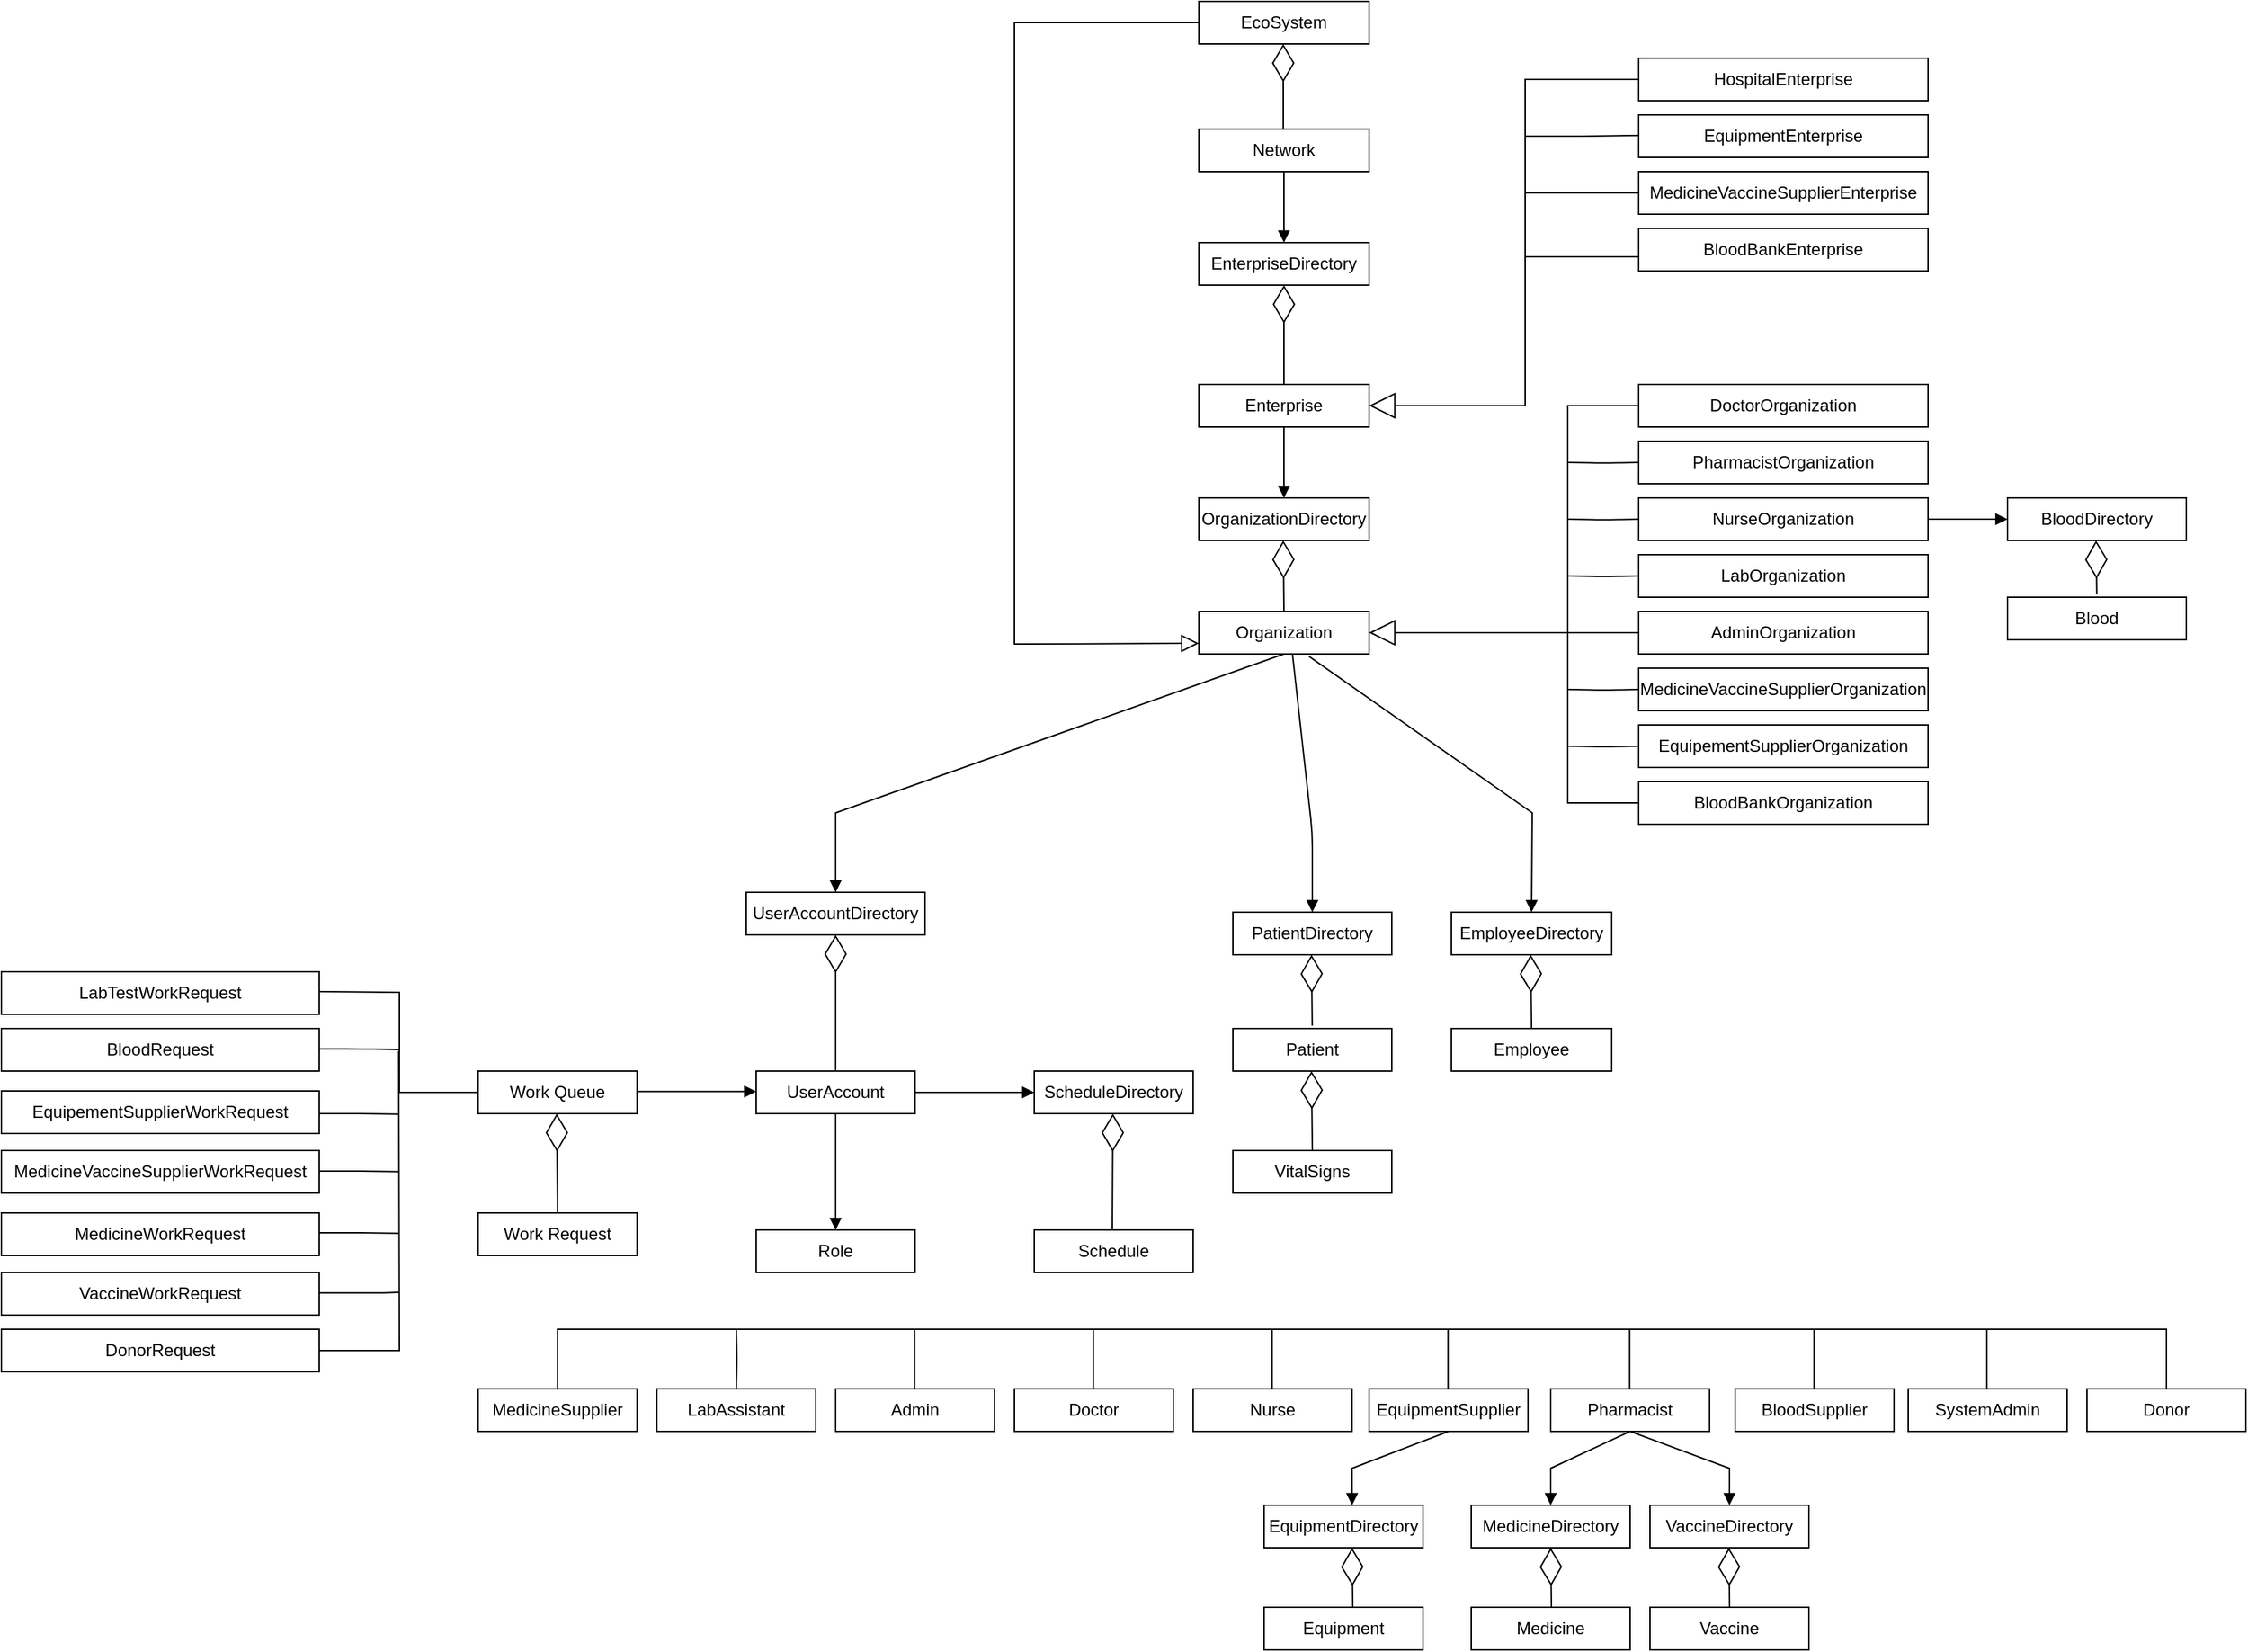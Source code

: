 <mxfile version="12.9.2" type="device"><diagram id="lOx3puSOK_TpuVaRveUf" name="Page-1"><mxGraphModel dx="1527" dy="981" grid="1" gridSize="14" guides="1" tooltips="1" connect="1" arrows="1" fold="1" page="1" pageScale="1" pageWidth="2339" pageHeight="3300" math="0" shadow="0"><root><mxCell id="0"/><mxCell id="1" parent="0"/><mxCell id="CKTiKJIWgAF7VzA0qvz1-149" value="EcoSystem" style="rounded=0;whiteSpace=wrap;html=1;" parent="1" vertex="1"><mxGeometry x="1012" y="590" width="120" height="30" as="geometry"/></mxCell><mxCell id="CKTiKJIWgAF7VzA0qvz1-150" value="" style="startArrow=none;startFill=0;startSize=7;endArrow=block;endFill=0;endSize=10;html=1;exitX=0;exitY=0.5;exitDx=0;exitDy=0;rounded=0;entryX=0;entryY=0.75;entryDx=0;entryDy=0;" parent="1" source="CKTiKJIWgAF7VzA0qvz1-149" target="CKTiKJIWgAF7VzA0qvz1-159" edge="1"><mxGeometry width="100" relative="1" as="geometry"><mxPoint x="882" y="600" as="sourcePoint"/><mxPoint x="1012" y="1054.5" as="targetPoint"/><Array as="points"><mxPoint x="882" y="605"/><mxPoint x="882" y="1043"/></Array></mxGeometry></mxCell><mxCell id="CKTiKJIWgAF7VzA0qvz1-151" value="" style="endArrow=block;endFill=1;endSize=6;html=1;entryX=0.5;entryY=0;entryDx=0;entryDy=0;exitX=0.5;exitY=1;exitDx=0;exitDy=0;" parent="1" source="CKTiKJIWgAF7VzA0qvz1-155" target="CKTiKJIWgAF7VzA0qvz1-156" edge="1"><mxGeometry width="100" relative="1" as="geometry"><mxPoint x="982" y="750" as="sourcePoint"/><mxPoint x="1082" y="750" as="targetPoint"/></mxGeometry></mxCell><mxCell id="CKTiKJIWgAF7VzA0qvz1-152" value="" style="endArrow=block;endSize=16;endFill=0;html=1;exitX=0;exitY=0.5;exitDx=0;exitDy=0;entryX=1;entryY=0.5;entryDx=0;entryDy=0;rounded=0;" parent="1" source="CKTiKJIWgAF7VzA0qvz1-160" target="CKTiKJIWgAF7VzA0qvz1-157" edge="1"><mxGeometry width="160" relative="1" as="geometry"><mxPoint x="1212" y="730" as="sourcePoint"/><mxPoint x="1262" y="970" as="targetPoint"/><Array as="points"><mxPoint x="1242" y="645"/><mxPoint x="1242" y="875"/></Array></mxGeometry></mxCell><mxCell id="CKTiKJIWgAF7VzA0qvz1-153" value="" style="endArrow=block;endFill=1;html=1;edgeStyle=orthogonalEdgeStyle;align=left;verticalAlign=top;exitX=0.5;exitY=1;exitDx=0;exitDy=0;entryX=0.5;entryY=0;entryDx=0;entryDy=0;" parent="1" source="CKTiKJIWgAF7VzA0qvz1-157" target="CKTiKJIWgAF7VzA0qvz1-158" edge="1"><mxGeometry x="-1" relative="1" as="geometry"><mxPoint x="922" y="950" as="sourcePoint"/><mxPoint x="1082" y="950" as="targetPoint"/><Array as="points"/></mxGeometry></mxCell><mxCell id="CKTiKJIWgAF7VzA0qvz1-154" value="" style="resizable=0;html=1;align=left;verticalAlign=bottom;labelBackgroundColor=#ffffff;fontSize=10;" parent="CKTiKJIWgAF7VzA0qvz1-153" connectable="0" vertex="1"><mxGeometry x="-1" relative="1" as="geometry"/></mxCell><mxCell id="CKTiKJIWgAF7VzA0qvz1-155" value="Network" style="rounded=0;whiteSpace=wrap;html=1;" parent="1" vertex="1"><mxGeometry x="1012" y="680" width="120" height="30" as="geometry"/></mxCell><mxCell id="CKTiKJIWgAF7VzA0qvz1-156" value="EnterpriseDirectory" style="rounded=0;whiteSpace=wrap;html=1;" parent="1" vertex="1"><mxGeometry x="1012" y="760" width="120" height="30" as="geometry"/></mxCell><mxCell id="CKTiKJIWgAF7VzA0qvz1-157" value="Enterprise" style="rounded=0;whiteSpace=wrap;html=1;" parent="1" vertex="1"><mxGeometry x="1012" y="860" width="120" height="30" as="geometry"/></mxCell><mxCell id="CKTiKJIWgAF7VzA0qvz1-158" value="OrganizationDirectory" style="rounded=0;whiteSpace=wrap;html=1;" parent="1" vertex="1"><mxGeometry x="1012" y="940" width="120" height="30" as="geometry"/></mxCell><mxCell id="CKTiKJIWgAF7VzA0qvz1-159" value="Organization" style="rounded=0;whiteSpace=wrap;html=1;" parent="1" vertex="1"><mxGeometry x="1012" y="1020" width="120" height="30" as="geometry"/></mxCell><mxCell id="CKTiKJIWgAF7VzA0qvz1-160" value="HospitalEnterprise" style="rounded=0;whiteSpace=wrap;html=1;" parent="1" vertex="1"><mxGeometry x="1322" y="630" width="204" height="30" as="geometry"/></mxCell><mxCell id="CKTiKJIWgAF7VzA0qvz1-161" value="BloodBankEnterprise" style="rounded=0;whiteSpace=wrap;html=1;" parent="1" vertex="1"><mxGeometry x="1322" y="750" width="204" height="30" as="geometry"/></mxCell><mxCell id="CKTiKJIWgAF7VzA0qvz1-162" value="EquipmentEnterprise" style="rounded=0;whiteSpace=wrap;html=1;" parent="1" vertex="1"><mxGeometry x="1322" y="670" width="204" height="30" as="geometry"/></mxCell><mxCell id="CKTiKJIWgAF7VzA0qvz1-163" value="MedicineVaccineSupplierEnterprise" style="rounded=0;whiteSpace=wrap;html=1;" parent="1" vertex="1"><mxGeometry x="1322" y="710" width="204" height="30" as="geometry"/></mxCell><mxCell id="CKTiKJIWgAF7VzA0qvz1-165" value="" style="endArrow=diamondThin;endFill=0;endSize=24;html=1;entryX=0.5;entryY=1;entryDx=0;entryDy=0;exitX=0.5;exitY=0;exitDx=0;exitDy=0;" parent="1" source="CKTiKJIWgAF7VzA0qvz1-157" target="CKTiKJIWgAF7VzA0qvz1-156" edge="1"><mxGeometry width="160" relative="1" as="geometry"><mxPoint x="1072" y="810" as="sourcePoint"/><mxPoint x="982" y="760" as="targetPoint"/></mxGeometry></mxCell><mxCell id="CKTiKJIWgAF7VzA0qvz1-166" style="edgeStyle=orthogonalEdgeStyle;rounded=0;orthogonalLoop=1;jettySize=auto;html=1;exitX=0.5;exitY=1;exitDx=0;exitDy=0;" parent="1" source="CKTiKJIWgAF7VzA0qvz1-160" target="CKTiKJIWgAF7VzA0qvz1-160" edge="1"><mxGeometry relative="1" as="geometry"/></mxCell><mxCell id="CKTiKJIWgAF7VzA0qvz1-167" value="" style="endArrow=none;html=1;edgeStyle=orthogonalEdgeStyle;" parent="1" edge="1"><mxGeometry relative="1" as="geometry"><mxPoint x="1242" y="685" as="sourcePoint"/><mxPoint x="1322" y="684.5" as="targetPoint"/><Array as="points"><mxPoint x="1282" y="684.5"/></Array></mxGeometry></mxCell><mxCell id="CKTiKJIWgAF7VzA0qvz1-168" value="" style="resizable=0;html=1;align=left;verticalAlign=bottom;labelBackgroundColor=#ffffff;fontSize=10;" parent="CKTiKJIWgAF7VzA0qvz1-167" connectable="0" vertex="1"><mxGeometry x="-1" relative="1" as="geometry"/></mxCell><mxCell id="CKTiKJIWgAF7VzA0qvz1-169" value="" style="resizable=0;html=1;align=right;verticalAlign=bottom;labelBackgroundColor=#ffffff;fontSize=10;" parent="CKTiKJIWgAF7VzA0qvz1-167" connectable="0" vertex="1"><mxGeometry x="1" relative="1" as="geometry"/></mxCell><mxCell id="CKTiKJIWgAF7VzA0qvz1-170" value="" style="endArrow=none;html=1;edgeStyle=orthogonalEdgeStyle;entryX=0;entryY=0.5;entryDx=0;entryDy=0;" parent="1" target="CKTiKJIWgAF7VzA0qvz1-163" edge="1"><mxGeometry relative="1" as="geometry"><mxPoint x="1242" y="725" as="sourcePoint"/><mxPoint x="1322" y="718" as="targetPoint"/><Array as="points"><mxPoint x="1242" y="725"/></Array></mxGeometry></mxCell><mxCell id="CKTiKJIWgAF7VzA0qvz1-171" value="" style="resizable=0;html=1;align=left;verticalAlign=bottom;labelBackgroundColor=#ffffff;fontSize=10;" parent="CKTiKJIWgAF7VzA0qvz1-170" connectable="0" vertex="1"><mxGeometry x="-1" relative="1" as="geometry"/></mxCell><mxCell id="CKTiKJIWgAF7VzA0qvz1-172" value="" style="resizable=0;html=1;align=right;verticalAlign=bottom;labelBackgroundColor=#ffffff;fontSize=10;" parent="CKTiKJIWgAF7VzA0qvz1-170" connectable="0" vertex="1"><mxGeometry x="1" relative="1" as="geometry"/></mxCell><mxCell id="CKTiKJIWgAF7VzA0qvz1-173" value="" style="endArrow=none;html=1;edgeStyle=orthogonalEdgeStyle;" parent="1" edge="1"><mxGeometry relative="1" as="geometry"><mxPoint x="1242" y="770" as="sourcePoint"/><mxPoint x="1322" y="770" as="targetPoint"/></mxGeometry></mxCell><mxCell id="CKTiKJIWgAF7VzA0qvz1-174" value="" style="resizable=0;html=1;align=left;verticalAlign=bottom;labelBackgroundColor=#ffffff;fontSize=10;" parent="CKTiKJIWgAF7VzA0qvz1-173" connectable="0" vertex="1"><mxGeometry x="-1" relative="1" as="geometry"/></mxCell><mxCell id="CKTiKJIWgAF7VzA0qvz1-175" value="" style="resizable=0;html=1;align=right;verticalAlign=bottom;labelBackgroundColor=#ffffff;fontSize=10;" parent="CKTiKJIWgAF7VzA0qvz1-173" connectable="0" vertex="1"><mxGeometry x="1" relative="1" as="geometry"/></mxCell><mxCell id="CKTiKJIWgAF7VzA0qvz1-179" value="" style="endArrow=diamondThin;endFill=0;endSize=24;html=1;entryX=0.5;entryY=1;entryDx=0;entryDy=0;exitX=0.5;exitY=0;exitDx=0;exitDy=0;" parent="1" edge="1"><mxGeometry width="160" relative="1" as="geometry"><mxPoint x="1071.5" y="680" as="sourcePoint"/><mxPoint x="1071.5" y="620" as="targetPoint"/></mxGeometry></mxCell><mxCell id="CKTiKJIWgAF7VzA0qvz1-180" value="" style="endArrow=diamondThin;endFill=0;endSize=24;html=1;entryX=0.5;entryY=1;entryDx=0;entryDy=0;" parent="1" edge="1"><mxGeometry width="160" relative="1" as="geometry"><mxPoint x="1072" y="1020" as="sourcePoint"/><mxPoint x="1071.5" y="970" as="targetPoint"/></mxGeometry></mxCell><mxCell id="CKTiKJIWgAF7VzA0qvz1-181" value="DoctorOrganization" style="rounded=0;whiteSpace=wrap;html=1;" parent="1" vertex="1"><mxGeometry x="1322" y="860" width="204" height="30" as="geometry"/></mxCell><mxCell id="CKTiKJIWgAF7VzA0qvz1-182" value="PharmacistOrganization" style="rounded=0;whiteSpace=wrap;html=1;" parent="1" vertex="1"><mxGeometry x="1322" y="900" width="204" height="30" as="geometry"/></mxCell><mxCell id="CKTiKJIWgAF7VzA0qvz1-183" value="NurseOrganization" style="rounded=0;whiteSpace=wrap;html=1;" parent="1" vertex="1"><mxGeometry x="1322" y="940" width="204" height="30" as="geometry"/></mxCell><mxCell id="CKTiKJIWgAF7VzA0qvz1-184" value="LabOrganization" style="rounded=0;whiteSpace=wrap;html=1;" parent="1" vertex="1"><mxGeometry x="1322" y="980" width="204" height="30" as="geometry"/></mxCell><mxCell id="CKTiKJIWgAF7VzA0qvz1-185" value="AdminOrganization" style="rounded=0;whiteSpace=wrap;html=1;" parent="1" vertex="1"><mxGeometry x="1322" y="1020" width="204" height="30" as="geometry"/></mxCell><mxCell id="CKTiKJIWgAF7VzA0qvz1-186" value="MedicineVaccineSupplierOrganization" style="rounded=0;whiteSpace=wrap;html=1;" parent="1" vertex="1"><mxGeometry x="1322" y="1060" width="204" height="30" as="geometry"/></mxCell><mxCell id="CKTiKJIWgAF7VzA0qvz1-187" value="EquipementSupplierOrganization" style="rounded=0;whiteSpace=wrap;html=1;" parent="1" vertex="1"><mxGeometry x="1322" y="1100" width="204" height="30" as="geometry"/></mxCell><mxCell id="CKTiKJIWgAF7VzA0qvz1-188" value="BloodBankOrganization" style="rounded=0;whiteSpace=wrap;html=1;" parent="1" vertex="1"><mxGeometry x="1322" y="1140" width="204" height="30" as="geometry"/></mxCell><mxCell id="CKTiKJIWgAF7VzA0qvz1-189" value="" style="endArrow=block;endSize=16;endFill=0;html=1;entryX=1;entryY=0.5;entryDx=0;entryDy=0;exitX=0;exitY=0.5;exitDx=0;exitDy=0;" parent="1" source="CKTiKJIWgAF7VzA0qvz1-185" target="CKTiKJIWgAF7VzA0qvz1-159" edge="1"><mxGeometry width="160" relative="1" as="geometry"><mxPoint x="1042" y="1130" as="sourcePoint"/><mxPoint x="1202" y="1130" as="targetPoint"/></mxGeometry></mxCell><mxCell id="CKTiKJIWgAF7VzA0qvz1-190" value="" style="endArrow=none;html=1;edgeStyle=orthogonalEdgeStyle;entryX=0;entryY=0.5;entryDx=0;entryDy=0;rounded=0;exitX=0;exitY=0.5;exitDx=0;exitDy=0;" parent="1" source="CKTiKJIWgAF7VzA0qvz1-188" target="CKTiKJIWgAF7VzA0qvz1-181" edge="1"><mxGeometry relative="1" as="geometry"><mxPoint x="1272" y="1162" as="sourcePoint"/><mxPoint x="1312" y="940" as="targetPoint"/><Array as="points"><mxPoint x="1272" y="1155"/><mxPoint x="1272" y="875"/></Array></mxGeometry></mxCell><mxCell id="CKTiKJIWgAF7VzA0qvz1-191" value="" style="resizable=0;html=1;align=left;verticalAlign=bottom;labelBackgroundColor=#ffffff;fontSize=10;" parent="CKTiKJIWgAF7VzA0qvz1-190" connectable="0" vertex="1"><mxGeometry x="-1" relative="1" as="geometry"/></mxCell><mxCell id="CKTiKJIWgAF7VzA0qvz1-192" value="" style="resizable=0;html=1;align=right;verticalAlign=bottom;labelBackgroundColor=#ffffff;fontSize=10;" parent="CKTiKJIWgAF7VzA0qvz1-190" connectable="0" vertex="1"><mxGeometry x="1" relative="1" as="geometry"><mxPoint y="-12.5" as="offset"/></mxGeometry></mxCell><mxCell id="CKTiKJIWgAF7VzA0qvz1-194" value="" style="endArrow=none;html=1;edgeStyle=orthogonalEdgeStyle;entryX=0;entryY=0.5;entryDx=0;entryDy=0;" parent="1" target="CKTiKJIWgAF7VzA0qvz1-182" edge="1"><mxGeometry relative="1" as="geometry"><mxPoint x="1272" y="915" as="sourcePoint"/><mxPoint x="832" y="1160" as="targetPoint"/></mxGeometry></mxCell><mxCell id="CKTiKJIWgAF7VzA0qvz1-195" value="" style="resizable=0;html=1;align=left;verticalAlign=bottom;labelBackgroundColor=#ffffff;fontSize=10;" parent="CKTiKJIWgAF7VzA0qvz1-194" connectable="0" vertex="1"><mxGeometry x="-1" relative="1" as="geometry"/></mxCell><mxCell id="CKTiKJIWgAF7VzA0qvz1-196" value="" style="resizable=0;html=1;align=right;verticalAlign=bottom;labelBackgroundColor=#ffffff;fontSize=10;" parent="CKTiKJIWgAF7VzA0qvz1-194" connectable="0" vertex="1"><mxGeometry x="1" relative="1" as="geometry"/></mxCell><mxCell id="CKTiKJIWgAF7VzA0qvz1-197" value="" style="endArrow=none;html=1;edgeStyle=orthogonalEdgeStyle;entryX=0;entryY=0.5;entryDx=0;entryDy=0;" parent="1" target="CKTiKJIWgAF7VzA0qvz1-183" edge="1"><mxGeometry relative="1" as="geometry"><mxPoint x="1272" y="955" as="sourcePoint"/><mxPoint x="852" y="1180" as="targetPoint"/></mxGeometry></mxCell><mxCell id="CKTiKJIWgAF7VzA0qvz1-198" value="" style="resizable=0;html=1;align=left;verticalAlign=bottom;labelBackgroundColor=#ffffff;fontSize=10;" parent="CKTiKJIWgAF7VzA0qvz1-197" connectable="0" vertex="1"><mxGeometry x="-1" relative="1" as="geometry"/></mxCell><mxCell id="CKTiKJIWgAF7VzA0qvz1-199" value="" style="resizable=0;html=1;align=right;verticalAlign=bottom;labelBackgroundColor=#ffffff;fontSize=10;" parent="CKTiKJIWgAF7VzA0qvz1-197" connectable="0" vertex="1"><mxGeometry x="1" relative="1" as="geometry"/></mxCell><mxCell id="CKTiKJIWgAF7VzA0qvz1-200" value="" style="endArrow=none;html=1;edgeStyle=orthogonalEdgeStyle;entryX=0;entryY=0.5;entryDx=0;entryDy=0;" parent="1" target="CKTiKJIWgAF7VzA0qvz1-184" edge="1"><mxGeometry relative="1" as="geometry"><mxPoint x="1272" y="995" as="sourcePoint"/><mxPoint x="862" y="1190" as="targetPoint"/></mxGeometry></mxCell><mxCell id="CKTiKJIWgAF7VzA0qvz1-201" value="" style="resizable=0;html=1;align=left;verticalAlign=bottom;labelBackgroundColor=#ffffff;fontSize=10;" parent="CKTiKJIWgAF7VzA0qvz1-200" connectable="0" vertex="1"><mxGeometry x="-1" relative="1" as="geometry"/></mxCell><mxCell id="CKTiKJIWgAF7VzA0qvz1-202" value="" style="resizable=0;html=1;align=right;verticalAlign=bottom;labelBackgroundColor=#ffffff;fontSize=10;" parent="CKTiKJIWgAF7VzA0qvz1-200" connectable="0" vertex="1"><mxGeometry x="1" relative="1" as="geometry"/></mxCell><mxCell id="CKTiKJIWgAF7VzA0qvz1-203" value="" style="endArrow=none;html=1;edgeStyle=orthogonalEdgeStyle;entryX=0;entryY=0.5;entryDx=0;entryDy=0;" parent="1" target="CKTiKJIWgAF7VzA0qvz1-186" edge="1"><mxGeometry relative="1" as="geometry"><mxPoint x="1272" y="1075" as="sourcePoint"/><mxPoint x="872" y="1200" as="targetPoint"/></mxGeometry></mxCell><mxCell id="CKTiKJIWgAF7VzA0qvz1-204" value="" style="resizable=0;html=1;align=left;verticalAlign=bottom;labelBackgroundColor=#ffffff;fontSize=10;" parent="CKTiKJIWgAF7VzA0qvz1-203" connectable="0" vertex="1"><mxGeometry x="-1" relative="1" as="geometry"/></mxCell><mxCell id="CKTiKJIWgAF7VzA0qvz1-205" value="" style="resizable=0;html=1;align=right;verticalAlign=bottom;labelBackgroundColor=#ffffff;fontSize=10;" parent="CKTiKJIWgAF7VzA0qvz1-203" connectable="0" vertex="1"><mxGeometry x="1" relative="1" as="geometry"/></mxCell><mxCell id="CKTiKJIWgAF7VzA0qvz1-206" value="" style="endArrow=none;html=1;edgeStyle=orthogonalEdgeStyle;entryX=0;entryY=0.5;entryDx=0;entryDy=0;" parent="1" target="CKTiKJIWgAF7VzA0qvz1-187" edge="1"><mxGeometry relative="1" as="geometry"><mxPoint x="1272" y="1115" as="sourcePoint"/><mxPoint x="882" y="1210" as="targetPoint"/></mxGeometry></mxCell><mxCell id="CKTiKJIWgAF7VzA0qvz1-207" value="" style="resizable=0;html=1;align=left;verticalAlign=bottom;labelBackgroundColor=#ffffff;fontSize=10;" parent="CKTiKJIWgAF7VzA0qvz1-206" connectable="0" vertex="1"><mxGeometry x="-1" relative="1" as="geometry"/></mxCell><mxCell id="CKTiKJIWgAF7VzA0qvz1-208" value="" style="resizable=0;html=1;align=right;verticalAlign=bottom;labelBackgroundColor=#ffffff;fontSize=10;" parent="CKTiKJIWgAF7VzA0qvz1-206" connectable="0" vertex="1"><mxGeometry x="1" relative="1" as="geometry"/></mxCell><mxCell id="CKTiKJIWgAF7VzA0qvz1-212" value="UserAccountDirectory" style="rounded=0;whiteSpace=wrap;html=1;" parent="1" vertex="1"><mxGeometry x="693" y="1218" width="126" height="30" as="geometry"/></mxCell><mxCell id="CKTiKJIWgAF7VzA0qvz1-213" value="PatientDirectory" style="rounded=0;whiteSpace=wrap;html=1;" parent="1" vertex="1"><mxGeometry x="1036" y="1232" width="112" height="30" as="geometry"/></mxCell><mxCell id="CKTiKJIWgAF7VzA0qvz1-214" value="EmployeeDirectory" style="rounded=0;whiteSpace=wrap;html=1;" parent="1" vertex="1"><mxGeometry x="1190" y="1232" width="113" height="30" as="geometry"/></mxCell><mxCell id="CKTiKJIWgAF7VzA0qvz1-217" value="UserAccount" style="rounded=0;whiteSpace=wrap;html=1;" parent="1" vertex="1"><mxGeometry x="700" y="1344" width="112" height="30" as="geometry"/></mxCell><mxCell id="CKTiKJIWgAF7VzA0qvz1-218" value="Work Queue" style="rounded=0;whiteSpace=wrap;html=1;" parent="1" vertex="1"><mxGeometry x="504" y="1344" width="112" height="30" as="geometry"/></mxCell><mxCell id="CKTiKJIWgAF7VzA0qvz1-219" value="ScheduleDirectory" style="rounded=0;whiteSpace=wrap;html=1;" parent="1" vertex="1"><mxGeometry x="896" y="1344" width="112" height="30" as="geometry"/></mxCell><mxCell id="CKTiKJIWgAF7VzA0qvz1-220" value="Patient" style="rounded=0;whiteSpace=wrap;html=1;" parent="1" vertex="1"><mxGeometry x="1036" y="1314" width="112" height="30" as="geometry"/></mxCell><mxCell id="CKTiKJIWgAF7VzA0qvz1-221" value="VitalSigns" style="rounded=0;whiteSpace=wrap;html=1;" parent="1" vertex="1"><mxGeometry x="1036" y="1400" width="112" height="30" as="geometry"/></mxCell><mxCell id="CKTiKJIWgAF7VzA0qvz1-223" value="" style="endArrow=diamondThin;endFill=0;endSize=24;html=1;entryX=0.5;entryY=1;entryDx=0;entryDy=0;" parent="1" edge="1"><mxGeometry width="160" relative="1" as="geometry"><mxPoint x="1091.91" y="1312" as="sourcePoint"/><mxPoint x="1091.41" y="1262" as="targetPoint"/></mxGeometry></mxCell><mxCell id="CKTiKJIWgAF7VzA0qvz1-226" value="" style="endArrow=diamondThin;endFill=0;endSize=24;html=1;entryX=0.5;entryY=1;entryDx=0;entryDy=0;exitX=0.5;exitY=0;exitDx=0;exitDy=0;" parent="1" edge="1" source="CKTiKJIWgAF7VzA0qvz1-221"><mxGeometry width="160" relative="1" as="geometry"><mxPoint x="1091.91" y="1394" as="sourcePoint"/><mxPoint x="1091.41" y="1344" as="targetPoint"/></mxGeometry></mxCell><mxCell id="CKTiKJIWgAF7VzA0qvz1-227" value="Employee" style="rounded=0;whiteSpace=wrap;html=1;" parent="1" vertex="1"><mxGeometry x="1190" y="1314" width="113" height="30" as="geometry"/></mxCell><mxCell id="CKTiKJIWgAF7VzA0qvz1-228" value="" style="endArrow=diamondThin;endFill=0;endSize=24;html=1;entryX=0.5;entryY=1;entryDx=0;entryDy=0;" parent="1" target="CKTiKJIWgAF7VzA0qvz1-212" edge="1"><mxGeometry width="160" relative="1" as="geometry"><mxPoint x="756" y="1344" as="sourcePoint"/><mxPoint x="805.5" y="1180" as="targetPoint"/></mxGeometry></mxCell><mxCell id="CKTiKJIWgAF7VzA0qvz1-231" value="" style="html=1;verticalAlign=bottom;endArrow=block;entryX=0;entryY=0.5;entryDx=0;entryDy=0;" parent="1" target="CKTiKJIWgAF7VzA0qvz1-219" edge="1"><mxGeometry width="80" relative="1" as="geometry"><mxPoint x="812" y="1359" as="sourcePoint"/><mxPoint x="700" y="1358.41" as="targetPoint"/></mxGeometry></mxCell><mxCell id="CKTiKJIWgAF7VzA0qvz1-232" value="" style="html=1;verticalAlign=bottom;endArrow=block;entryX=0;entryY=0.5;entryDx=0;entryDy=0;" parent="1" edge="1"><mxGeometry width="80" relative="1" as="geometry"><mxPoint x="616" y="1358.41" as="sourcePoint"/><mxPoint x="700.0" y="1358.41" as="targetPoint"/></mxGeometry></mxCell><mxCell id="CKTiKJIWgAF7VzA0qvz1-234" value="Work Request" style="rounded=0;whiteSpace=wrap;html=1;" parent="1" vertex="1"><mxGeometry x="504" y="1444" width="112" height="30" as="geometry"/></mxCell><mxCell id="CKTiKJIWgAF7VzA0qvz1-235" value="" style="endArrow=diamondThin;endFill=0;endSize=24;html=1;entryX=0.5;entryY=1;entryDx=0;entryDy=0;exitX=0.5;exitY=0;exitDx=0;exitDy=0;" parent="1" source="CKTiKJIWgAF7VzA0qvz1-234" edge="1"><mxGeometry width="160" relative="1" as="geometry"><mxPoint x="559" y="1442" as="sourcePoint"/><mxPoint x="559.41" y="1374" as="targetPoint"/></mxGeometry></mxCell><mxCell id="CKTiKJIWgAF7VzA0qvz1-236" value="" style="html=1;verticalAlign=bottom;endArrow=block;exitX=0.5;exitY=1;exitDx=0;exitDy=0;" parent="1" source="CKTiKJIWgAF7VzA0qvz1-217" edge="1"><mxGeometry width="80" relative="1" as="geometry"><mxPoint x="756" y="1414" as="sourcePoint"/><mxPoint x="756" y="1456" as="targetPoint"/></mxGeometry></mxCell><mxCell id="CKTiKJIWgAF7VzA0qvz1-237" value="Role" style="rounded=0;whiteSpace=wrap;html=1;" parent="1" vertex="1"><mxGeometry x="700" y="1456" width="112" height="30" as="geometry"/></mxCell><mxCell id="CKTiKJIWgAF7VzA0qvz1-238" value="" style="endArrow=diamondThin;endFill=0;endSize=24;html=1;entryX=0.5;entryY=1;entryDx=0;entryDy=0;" parent="1" edge="1"><mxGeometry width="160" relative="1" as="geometry"><mxPoint x="951" y="1456" as="sourcePoint"/><mxPoint x="951.41" y="1374" as="targetPoint"/></mxGeometry></mxCell><mxCell id="CKTiKJIWgAF7VzA0qvz1-239" value="Schedule" style="rounded=0;whiteSpace=wrap;html=1;" parent="1" vertex="1"><mxGeometry x="896" y="1456" width="112" height="30" as="geometry"/></mxCell><mxCell id="CKTiKJIWgAF7VzA0qvz1-241" value="LabTestWorkRequest" style="rounded=0;whiteSpace=wrap;html=1;" parent="1" vertex="1"><mxGeometry x="168" y="1274" width="224" height="30" as="geometry"/></mxCell><mxCell id="CKTiKJIWgAF7VzA0qvz1-242" value="BloodRequest" style="rounded=0;whiteSpace=wrap;html=1;" parent="1" vertex="1"><mxGeometry x="168" y="1314" width="224" height="30" as="geometry"/></mxCell><mxCell id="CKTiKJIWgAF7VzA0qvz1-243" value="EquipementSupplierWorkRequest" style="rounded=0;whiteSpace=wrap;html=1;" parent="1" vertex="1"><mxGeometry x="168" y="1358" width="224" height="30" as="geometry"/></mxCell><mxCell id="CKTiKJIWgAF7VzA0qvz1-244" value="MedicineVaccineSupplierWorkRequest" style="rounded=0;whiteSpace=wrap;html=1;" parent="1" vertex="1"><mxGeometry x="168" y="1400" width="224" height="30" as="geometry"/></mxCell><mxCell id="CKTiKJIWgAF7VzA0qvz1-245" value="MedicineWorkRequest" style="rounded=0;whiteSpace=wrap;html=1;" parent="1" vertex="1"><mxGeometry x="168" y="1444" width="224" height="30" as="geometry"/></mxCell><mxCell id="CKTiKJIWgAF7VzA0qvz1-247" value="" style="endArrow=none;html=1;edgeStyle=orthogonalEdgeStyle;" parent="1" edge="1"><mxGeometry relative="1" as="geometry"><mxPoint x="392" y="1458" as="sourcePoint"/><mxPoint x="448" y="1458.41" as="targetPoint"/><Array as="points"><mxPoint x="420" y="1458.41"/><mxPoint x="420" y="1458.41"/></Array></mxGeometry></mxCell><mxCell id="CKTiKJIWgAF7VzA0qvz1-248" value="" style="resizable=0;html=1;align=left;verticalAlign=bottom;labelBackgroundColor=#ffffff;fontSize=10;" parent="CKTiKJIWgAF7VzA0qvz1-247" connectable="0" vertex="1"><mxGeometry x="-1" relative="1" as="geometry"/></mxCell><mxCell id="CKTiKJIWgAF7VzA0qvz1-249" value="" style="resizable=0;html=1;align=right;verticalAlign=bottom;labelBackgroundColor=#ffffff;fontSize=10;" parent="CKTiKJIWgAF7VzA0qvz1-247" connectable="0" vertex="1"><mxGeometry x="1" relative="1" as="geometry"/></mxCell><mxCell id="CKTiKJIWgAF7VzA0qvz1-251" value="" style="endArrow=none;html=1;edgeStyle=orthogonalEdgeStyle;" parent="1" edge="1"><mxGeometry relative="1" as="geometry"><mxPoint x="392" y="1414.47" as="sourcePoint"/><mxPoint x="448" y="1414.88" as="targetPoint"/><Array as="points"><mxPoint x="420" y="1414.88"/><mxPoint x="420" y="1414.88"/></Array></mxGeometry></mxCell><mxCell id="CKTiKJIWgAF7VzA0qvz1-252" value="" style="resizable=0;html=1;align=left;verticalAlign=bottom;labelBackgroundColor=#ffffff;fontSize=10;" parent="CKTiKJIWgAF7VzA0qvz1-251" connectable="0" vertex="1"><mxGeometry x="-1" relative="1" as="geometry"/></mxCell><mxCell id="CKTiKJIWgAF7VzA0qvz1-253" value="" style="resizable=0;html=1;align=right;verticalAlign=bottom;labelBackgroundColor=#ffffff;fontSize=10;" parent="CKTiKJIWgAF7VzA0qvz1-251" connectable="0" vertex="1"><mxGeometry x="1" relative="1" as="geometry"/></mxCell><mxCell id="CKTiKJIWgAF7VzA0qvz1-254" value="" style="endArrow=none;html=1;edgeStyle=orthogonalEdgeStyle;" parent="1" edge="1"><mxGeometry relative="1" as="geometry"><mxPoint x="392" y="1374" as="sourcePoint"/><mxPoint x="448" y="1374.41" as="targetPoint"/><Array as="points"><mxPoint x="420" y="1374.41"/><mxPoint x="420" y="1374.41"/></Array></mxGeometry></mxCell><mxCell id="CKTiKJIWgAF7VzA0qvz1-255" value="" style="resizable=0;html=1;align=left;verticalAlign=bottom;labelBackgroundColor=#ffffff;fontSize=10;" parent="CKTiKJIWgAF7VzA0qvz1-254" connectable="0" vertex="1"><mxGeometry x="-1" relative="1" as="geometry"/></mxCell><mxCell id="CKTiKJIWgAF7VzA0qvz1-256" value="" style="resizable=0;html=1;align=right;verticalAlign=bottom;labelBackgroundColor=#ffffff;fontSize=10;" parent="CKTiKJIWgAF7VzA0qvz1-254" connectable="0" vertex="1"><mxGeometry x="1" relative="1" as="geometry"/></mxCell><mxCell id="CKTiKJIWgAF7VzA0qvz1-257" value="" style="endArrow=none;html=1;edgeStyle=orthogonalEdgeStyle;" parent="1" edge="1"><mxGeometry relative="1" as="geometry"><mxPoint x="392" y="1328.41" as="sourcePoint"/><mxPoint x="448" y="1328.82" as="targetPoint"/><Array as="points"><mxPoint x="420" y="1328.82"/><mxPoint x="420" y="1328.82"/></Array></mxGeometry></mxCell><mxCell id="CKTiKJIWgAF7VzA0qvz1-258" value="" style="resizable=0;html=1;align=left;verticalAlign=bottom;labelBackgroundColor=#ffffff;fontSize=10;" parent="CKTiKJIWgAF7VzA0qvz1-257" connectable="0" vertex="1"><mxGeometry x="-1" relative="1" as="geometry"/></mxCell><mxCell id="CKTiKJIWgAF7VzA0qvz1-259" value="" style="resizable=0;html=1;align=right;verticalAlign=bottom;labelBackgroundColor=#ffffff;fontSize=10;" parent="CKTiKJIWgAF7VzA0qvz1-257" connectable="0" vertex="1"><mxGeometry x="1" relative="1" as="geometry"/></mxCell><mxCell id="CKTiKJIWgAF7VzA0qvz1-263" value="MedicineSupplier" style="rounded=0;whiteSpace=wrap;html=1;" parent="1" vertex="1"><mxGeometry x="504" y="1568" width="112" height="30" as="geometry"/></mxCell><mxCell id="CKTiKJIWgAF7VzA0qvz1-264" value="LabAssistant" style="rounded=0;whiteSpace=wrap;html=1;" parent="1" vertex="1"><mxGeometry x="630" y="1568" width="112" height="30" as="geometry"/></mxCell><mxCell id="CKTiKJIWgAF7VzA0qvz1-265" value="Admin" style="rounded=0;whiteSpace=wrap;html=1;" parent="1" vertex="1"><mxGeometry x="756" y="1568" width="112" height="30" as="geometry"/></mxCell><mxCell id="CKTiKJIWgAF7VzA0qvz1-266" value="Doctor" style="rounded=0;whiteSpace=wrap;html=1;" parent="1" vertex="1"><mxGeometry x="882" y="1568" width="112" height="30" as="geometry"/></mxCell><mxCell id="CKTiKJIWgAF7VzA0qvz1-267" value="Nurse" style="rounded=0;whiteSpace=wrap;html=1;" parent="1" vertex="1"><mxGeometry x="1008" y="1568" width="112" height="30" as="geometry"/></mxCell><mxCell id="CKTiKJIWgAF7VzA0qvz1-268" value="EquipmentSupplier" style="rounded=0;whiteSpace=wrap;html=1;" parent="1" vertex="1"><mxGeometry x="1132" y="1568" width="112" height="30" as="geometry"/></mxCell><mxCell id="CKTiKJIWgAF7VzA0qvz1-271" value="Pharmacist" style="rounded=0;whiteSpace=wrap;html=1;" parent="1" vertex="1"><mxGeometry x="1260" y="1568" width="112" height="30" as="geometry"/></mxCell><mxCell id="CKTiKJIWgAF7VzA0qvz1-272" value="BloodSupplier" style="rounded=0;whiteSpace=wrap;html=1;" parent="1" vertex="1"><mxGeometry x="1390" y="1568" width="112" height="30" as="geometry"/></mxCell><mxCell id="CKTiKJIWgAF7VzA0qvz1-273" value="SystemAdmin" style="rounded=0;whiteSpace=wrap;html=1;" parent="1" vertex="1"><mxGeometry x="1512" y="1568" width="112" height="30" as="geometry"/></mxCell><mxCell id="CKTiKJIWgAF7VzA0qvz1-278" value="" style="endArrow=none;html=1;edgeStyle=orthogonalEdgeStyle;exitX=0.5;exitY=0;exitDx=0;exitDy=0;rounded=0;entryX=0.5;entryY=0;entryDx=0;entryDy=0;" parent="1" source="CKTiKJIWgAF7VzA0qvz1-263" target="JjN0i2GrHhnFiaKyEvem-16" edge="1"><mxGeometry relative="1" as="geometry"><mxPoint x="532" y="1526" as="sourcePoint"/><mxPoint x="1708" y="1526" as="targetPoint"/><Array as="points"><mxPoint x="560" y="1526"/><mxPoint x="1694" y="1526"/></Array></mxGeometry></mxCell><mxCell id="CKTiKJIWgAF7VzA0qvz1-279" value="" style="resizable=0;html=1;align=left;verticalAlign=bottom;labelBackgroundColor=#ffffff;fontSize=10;" parent="CKTiKJIWgAF7VzA0qvz1-278" connectable="0" vertex="1"><mxGeometry x="-1" relative="1" as="geometry"/></mxCell><mxCell id="CKTiKJIWgAF7VzA0qvz1-280" value="" style="resizable=0;html=1;align=right;verticalAlign=bottom;labelBackgroundColor=#ffffff;fontSize=10;" parent="CKTiKJIWgAF7VzA0qvz1-278" connectable="0" vertex="1"><mxGeometry x="1" relative="1" as="geometry"/></mxCell><mxCell id="CKTiKJIWgAF7VzA0qvz1-283" value="EquipmentDirectory" style="rounded=0;whiteSpace=wrap;html=1;" parent="1" vertex="1"><mxGeometry x="1058" y="1650" width="112" height="30" as="geometry"/></mxCell><mxCell id="CKTiKJIWgAF7VzA0qvz1-284" value="Equipment" style="rounded=0;whiteSpace=wrap;html=1;" parent="1" vertex="1"><mxGeometry x="1058" y="1722" width="112" height="30" as="geometry"/></mxCell><mxCell id="CKTiKJIWgAF7VzA0qvz1-286" value="MedicineDirectory" style="rounded=0;whiteSpace=wrap;html=1;" parent="1" vertex="1"><mxGeometry x="1204" y="1650" width="112" height="30" as="geometry"/></mxCell><mxCell id="CKTiKJIWgAF7VzA0qvz1-287" value="Medicine" style="rounded=0;whiteSpace=wrap;html=1;" parent="1" vertex="1"><mxGeometry x="1204" y="1722" width="112" height="30" as="geometry"/></mxCell><mxCell id="CKTiKJIWgAF7VzA0qvz1-288" value="" style="endArrow=diamondThin;endFill=0;endSize=24;html=1;" parent="1" edge="1"><mxGeometry width="160" relative="1" as="geometry"><mxPoint x="1120.5" y="1722.0" as="sourcePoint"/><mxPoint x="1120" y="1680" as="targetPoint"/></mxGeometry></mxCell><mxCell id="CKTiKJIWgAF7VzA0qvz1-289" value="" style="endArrow=diamondThin;endFill=0;endSize=24;html=1;" parent="1" edge="1"><mxGeometry width="160" relative="1" as="geometry"><mxPoint x="1260.5" y="1722" as="sourcePoint"/><mxPoint x="1260.0" y="1680" as="targetPoint"/></mxGeometry></mxCell><mxCell id="CKTiKJIWgAF7VzA0qvz1-290" value="" style="html=1;verticalAlign=bottom;endArrow=block;exitX=0.5;exitY=1;exitDx=0;exitDy=0;entryX=0.554;entryY=0;entryDx=0;entryDy=0;entryPerimeter=0;rounded=0;" parent="1" source="CKTiKJIWgAF7VzA0qvz1-268" target="CKTiKJIWgAF7VzA0qvz1-283" edge="1"><mxGeometry width="80" relative="1" as="geometry"><mxPoint x="1188" y="1610" as="sourcePoint"/><mxPoint x="1187.66" y="1650" as="targetPoint"/><Array as="points"><mxPoint x="1120" y="1624"/></Array></mxGeometry></mxCell><mxCell id="CKTiKJIWgAF7VzA0qvz1-291" value="" style="html=1;verticalAlign=bottom;endArrow=block;exitX=0.5;exitY=1;exitDx=0;exitDy=0;entryX=0.5;entryY=0;entryDx=0;entryDy=0;rounded=0;" parent="1" target="CKTiKJIWgAF7VzA0qvz1-286" edge="1"><mxGeometry width="80" relative="1" as="geometry"><mxPoint x="1316" y="1598" as="sourcePoint"/><mxPoint x="1315.66" y="1650" as="targetPoint"/><Array as="points"><mxPoint x="1260" y="1624"/></Array></mxGeometry></mxCell><mxCell id="CKTiKJIWgAF7VzA0qvz1-292" value="" style="endArrow=none;html=1;edgeStyle=orthogonalEdgeStyle;entryX=0.5;entryY=0;entryDx=0;entryDy=0;" parent="1" target="CKTiKJIWgAF7VzA0qvz1-264" edge="1"><mxGeometry relative="1" as="geometry"><mxPoint x="686" y="1526" as="sourcePoint"/><mxPoint x="707" y="1540" as="targetPoint"/></mxGeometry></mxCell><mxCell id="CKTiKJIWgAF7VzA0qvz1-293" value="" style="resizable=0;html=1;align=left;verticalAlign=bottom;labelBackgroundColor=#ffffff;fontSize=10;" parent="CKTiKJIWgAF7VzA0qvz1-292" connectable="0" vertex="1"><mxGeometry x="-1" relative="1" as="geometry"/></mxCell><mxCell id="CKTiKJIWgAF7VzA0qvz1-294" value="" style="resizable=0;html=1;align=right;verticalAlign=bottom;labelBackgroundColor=#ffffff;fontSize=10;" parent="CKTiKJIWgAF7VzA0qvz1-292" connectable="0" vertex="1"><mxGeometry x="1" relative="1" as="geometry"/></mxCell><mxCell id="CKTiKJIWgAF7VzA0qvz1-295" value="" style="endArrow=none;html=1;edgeStyle=orthogonalEdgeStyle;entryX=0.5;entryY=0;entryDx=0;entryDy=0;" parent="1" edge="1"><mxGeometry relative="1" as="geometry"><mxPoint x="811.66" y="1526" as="sourcePoint"/><mxPoint x="811.66" y="1568" as="targetPoint"/></mxGeometry></mxCell><mxCell id="CKTiKJIWgAF7VzA0qvz1-296" value="" style="resizable=0;html=1;align=left;verticalAlign=bottom;labelBackgroundColor=#ffffff;fontSize=10;" parent="CKTiKJIWgAF7VzA0qvz1-295" connectable="0" vertex="1"><mxGeometry x="-1" relative="1" as="geometry"/></mxCell><mxCell id="CKTiKJIWgAF7VzA0qvz1-297" value="" style="resizable=0;html=1;align=right;verticalAlign=bottom;labelBackgroundColor=#ffffff;fontSize=10;" parent="CKTiKJIWgAF7VzA0qvz1-295" connectable="0" vertex="1"><mxGeometry x="1" relative="1" as="geometry"/></mxCell><mxCell id="CKTiKJIWgAF7VzA0qvz1-298" value="" style="endArrow=none;html=1;edgeStyle=orthogonalEdgeStyle;entryX=0.5;entryY=0;entryDx=0;entryDy=0;" parent="1" edge="1"><mxGeometry relative="1" as="geometry"><mxPoint x="937.66" y="1526" as="sourcePoint"/><mxPoint x="937.66" y="1568" as="targetPoint"/></mxGeometry></mxCell><mxCell id="CKTiKJIWgAF7VzA0qvz1-299" value="" style="resizable=0;html=1;align=left;verticalAlign=bottom;labelBackgroundColor=#ffffff;fontSize=10;" parent="CKTiKJIWgAF7VzA0qvz1-298" connectable="0" vertex="1"><mxGeometry x="-1" relative="1" as="geometry"/></mxCell><mxCell id="CKTiKJIWgAF7VzA0qvz1-300" value="" style="resizable=0;html=1;align=right;verticalAlign=bottom;labelBackgroundColor=#ffffff;fontSize=10;" parent="CKTiKJIWgAF7VzA0qvz1-298" connectable="0" vertex="1"><mxGeometry x="1" relative="1" as="geometry"/></mxCell><mxCell id="CKTiKJIWgAF7VzA0qvz1-303" value="" style="endArrow=none;html=1;edgeStyle=orthogonalEdgeStyle;entryX=0.5;entryY=0;entryDx=0;entryDy=0;" parent="1" edge="1"><mxGeometry relative="1" as="geometry"><mxPoint x="1063.66" y="1526" as="sourcePoint"/><mxPoint x="1063.66" y="1568" as="targetPoint"/></mxGeometry></mxCell><mxCell id="CKTiKJIWgAF7VzA0qvz1-304" value="" style="resizable=0;html=1;align=left;verticalAlign=bottom;labelBackgroundColor=#ffffff;fontSize=10;" parent="CKTiKJIWgAF7VzA0qvz1-303" connectable="0" vertex="1"><mxGeometry x="-1" relative="1" as="geometry"/></mxCell><mxCell id="CKTiKJIWgAF7VzA0qvz1-305" value="" style="resizable=0;html=1;align=right;verticalAlign=bottom;labelBackgroundColor=#ffffff;fontSize=10;" parent="CKTiKJIWgAF7VzA0qvz1-303" connectable="0" vertex="1"><mxGeometry x="1" relative="1" as="geometry"/></mxCell><mxCell id="CKTiKJIWgAF7VzA0qvz1-308" value="" style="endArrow=none;html=1;edgeStyle=orthogonalEdgeStyle;entryX=0.5;entryY=0;entryDx=0;entryDy=0;" parent="1" edge="1"><mxGeometry relative="1" as="geometry"><mxPoint x="1187.66" y="1526" as="sourcePoint"/><mxPoint x="1187.66" y="1568" as="targetPoint"/></mxGeometry></mxCell><mxCell id="CKTiKJIWgAF7VzA0qvz1-309" value="" style="resizable=0;html=1;align=left;verticalAlign=bottom;labelBackgroundColor=#ffffff;fontSize=10;" parent="CKTiKJIWgAF7VzA0qvz1-308" connectable="0" vertex="1"><mxGeometry x="-1" relative="1" as="geometry"/></mxCell><mxCell id="CKTiKJIWgAF7VzA0qvz1-310" value="" style="resizable=0;html=1;align=right;verticalAlign=bottom;labelBackgroundColor=#ffffff;fontSize=10;" parent="CKTiKJIWgAF7VzA0qvz1-308" connectable="0" vertex="1"><mxGeometry x="1" relative="1" as="geometry"/></mxCell><mxCell id="CKTiKJIWgAF7VzA0qvz1-313" value="" style="endArrow=none;html=1;edgeStyle=orthogonalEdgeStyle;entryX=0.5;entryY=0;entryDx=0;entryDy=0;" parent="1" edge="1"><mxGeometry relative="1" as="geometry"><mxPoint x="1315.66" y="1526" as="sourcePoint"/><mxPoint x="1315.66" y="1568" as="targetPoint"/></mxGeometry></mxCell><mxCell id="CKTiKJIWgAF7VzA0qvz1-314" value="" style="resizable=0;html=1;align=left;verticalAlign=bottom;labelBackgroundColor=#ffffff;fontSize=10;" parent="CKTiKJIWgAF7VzA0qvz1-313" connectable="0" vertex="1"><mxGeometry x="-1" relative="1" as="geometry"/></mxCell><mxCell id="CKTiKJIWgAF7VzA0qvz1-315" value="" style="resizable=0;html=1;align=right;verticalAlign=bottom;labelBackgroundColor=#ffffff;fontSize=10;" parent="CKTiKJIWgAF7VzA0qvz1-313" connectable="0" vertex="1"><mxGeometry x="1" relative="1" as="geometry"/></mxCell><mxCell id="CKTiKJIWgAF7VzA0qvz1-316" value="" style="endArrow=none;html=1;edgeStyle=orthogonalEdgeStyle;entryX=0.5;entryY=0;entryDx=0;entryDy=0;" parent="1" edge="1"><mxGeometry relative="1" as="geometry"><mxPoint x="1445.66" y="1526" as="sourcePoint"/><mxPoint x="1445.66" y="1568" as="targetPoint"/></mxGeometry></mxCell><mxCell id="CKTiKJIWgAF7VzA0qvz1-317" value="" style="resizable=0;html=1;align=left;verticalAlign=bottom;labelBackgroundColor=#ffffff;fontSize=10;" parent="CKTiKJIWgAF7VzA0qvz1-316" connectable="0" vertex="1"><mxGeometry x="-1" relative="1" as="geometry"/></mxCell><mxCell id="CKTiKJIWgAF7VzA0qvz1-318" value="" style="resizable=0;html=1;align=right;verticalAlign=bottom;labelBackgroundColor=#ffffff;fontSize=10;" parent="CKTiKJIWgAF7VzA0qvz1-316" connectable="0" vertex="1"><mxGeometry x="1" relative="1" as="geometry"/></mxCell><mxCell id="CKTiKJIWgAF7VzA0qvz1-319" value="" style="html=1;verticalAlign=bottom;endArrow=block;entryX=0.5;entryY=0;entryDx=0;entryDy=0;exitX=0.5;exitY=1;exitDx=0;exitDy=0;rounded=0;" parent="1" source="CKTiKJIWgAF7VzA0qvz1-159" target="CKTiKJIWgAF7VzA0qvz1-212" edge="1"><mxGeometry width="80" relative="1" as="geometry"><mxPoint x="700" y="1100" as="sourcePoint"/><mxPoint x="780" y="1100" as="targetPoint"/><Array as="points"><mxPoint x="756" y="1162"/></Array></mxGeometry></mxCell><mxCell id="CKTiKJIWgAF7VzA0qvz1-320" value="" style="html=1;verticalAlign=bottom;endArrow=block;entryX=0.5;entryY=0;entryDx=0;entryDy=0;" parent="1" target="CKTiKJIWgAF7VzA0qvz1-213" edge="1"><mxGeometry width="80" relative="1" as="geometry"><mxPoint x="1078" y="1050" as="sourcePoint"/><mxPoint x="1104" y="1180" as="targetPoint"/><Array as="points"><mxPoint x="1092" y="1176"/></Array></mxGeometry></mxCell><mxCell id="CKTiKJIWgAF7VzA0qvz1-321" value="" style="html=1;verticalAlign=bottom;endArrow=block;entryX=0.5;entryY=0;entryDx=0;entryDy=0;rounded=0;exitX=0.647;exitY=1.056;exitDx=0;exitDy=0;exitPerimeter=0;" parent="1" source="CKTiKJIWgAF7VzA0qvz1-159" target="CKTiKJIWgAF7VzA0qvz1-214" edge="1"><mxGeometry width="80" relative="1" as="geometry"><mxPoint x="1106" y="1050" as="sourcePoint"/><mxPoint x="1120.0" y="1232" as="targetPoint"/><Array as="points"><mxPoint x="1247" y="1162"/></Array></mxGeometry></mxCell><mxCell id="CKTiKJIWgAF7VzA0qvz1-322" value="VaccineDirectory" style="rounded=0;whiteSpace=wrap;html=1;" parent="1" vertex="1"><mxGeometry x="1330" y="1650" width="112" height="30" as="geometry"/></mxCell><mxCell id="CKTiKJIWgAF7VzA0qvz1-323" value="Vaccine" style="rounded=0;whiteSpace=wrap;html=1;" parent="1" vertex="1"><mxGeometry x="1330" y="1722" width="112" height="30" as="geometry"/></mxCell><mxCell id="CKTiKJIWgAF7VzA0qvz1-324" value="" style="html=1;verticalAlign=bottom;endArrow=block;exitX=0.5;exitY=1;exitDx=0;exitDy=0;rounded=0;entryX=0.5;entryY=0;entryDx=0;entryDy=0;" parent="1" source="CKTiKJIWgAF7VzA0qvz1-271" target="CKTiKJIWgAF7VzA0qvz1-322" edge="1"><mxGeometry width="80" relative="1" as="geometry"><mxPoint x="1358" y="1624" as="sourcePoint"/><mxPoint x="1386" y="1650" as="targetPoint"/><Array as="points"><mxPoint x="1386" y="1624"/></Array></mxGeometry></mxCell><mxCell id="CKTiKJIWgAF7VzA0qvz1-325" value="" style="endArrow=diamondThin;endFill=0;endSize=24;html=1;" parent="1" edge="1"><mxGeometry width="160" relative="1" as="geometry"><mxPoint x="1386.08" y="1722" as="sourcePoint"/><mxPoint x="1385.58" y="1680" as="targetPoint"/></mxGeometry></mxCell><mxCell id="CKTiKJIWgAF7VzA0qvz1-326" value="VaccineWorkRequest" style="rounded=0;whiteSpace=wrap;html=1;" parent="1" vertex="1"><mxGeometry x="168" y="1486" width="224" height="30" as="geometry"/></mxCell><mxCell id="CKTiKJIWgAF7VzA0qvz1-330" value="" style="endArrow=none;html=1;edgeStyle=orthogonalEdgeStyle;rounded=0;exitX=1;exitY=0.5;exitDx=0;exitDy=0;" parent="1" edge="1" source="JjN0i2GrHhnFiaKyEvem-12"><mxGeometry relative="1" as="geometry"><mxPoint x="392" y="1500.76" as="sourcePoint"/><mxPoint x="448" y="1330" as="targetPoint"/></mxGeometry></mxCell><mxCell id="CKTiKJIWgAF7VzA0qvz1-331" value="" style="resizable=0;html=1;align=left;verticalAlign=bottom;labelBackgroundColor=#ffffff;fontSize=10;" parent="CKTiKJIWgAF7VzA0qvz1-330" connectable="0" vertex="1"><mxGeometry x="-1" relative="1" as="geometry"/></mxCell><mxCell id="CKTiKJIWgAF7VzA0qvz1-332" value="" style="resizable=0;html=1;align=right;verticalAlign=bottom;labelBackgroundColor=#ffffff;fontSize=10;" parent="CKTiKJIWgAF7VzA0qvz1-330" connectable="0" vertex="1"><mxGeometry x="1" relative="1" as="geometry"/></mxCell><mxCell id="CKTiKJIWgAF7VzA0qvz1-333" value="BloodDirectory" style="rounded=0;whiteSpace=wrap;html=1;" parent="1" vertex="1"><mxGeometry x="1582" y="940" width="126" height="30" as="geometry"/></mxCell><mxCell id="CKTiKJIWgAF7VzA0qvz1-334" value="Blood" style="rounded=0;whiteSpace=wrap;html=1;" parent="1" vertex="1"><mxGeometry x="1582" y="1010" width="126" height="30" as="geometry"/></mxCell><mxCell id="CKTiKJIWgAF7VzA0qvz1-335" value="" style="endArrow=diamondThin;endFill=0;endSize=24;html=1;entryX=0.5;entryY=1;entryDx=0;entryDy=0;" parent="1" edge="1"><mxGeometry width="160" relative="1" as="geometry"><mxPoint x="1644.91" y="1008" as="sourcePoint"/><mxPoint x="1644.41" y="970" as="targetPoint"/></mxGeometry></mxCell><mxCell id="CKTiKJIWgAF7VzA0qvz1-336" value="" style="html=1;verticalAlign=bottom;endArrow=block;entryX=0;entryY=0.5;entryDx=0;entryDy=0;exitX=1;exitY=0.5;exitDx=0;exitDy=0;" parent="1" source="CKTiKJIWgAF7VzA0qvz1-183" edge="1" target="CKTiKJIWgAF7VzA0qvz1-333"><mxGeometry width="80" relative="1" as="geometry"><mxPoint x="1512" y="955" as="sourcePoint"/><mxPoint x="1554" y="954.5" as="targetPoint"/></mxGeometry></mxCell><mxCell id="JjN0i2GrHhnFiaKyEvem-6" value="" style="endArrow=none;html=1;edgeStyle=orthogonalEdgeStyle;entryX=0;entryY=0.5;entryDx=0;entryDy=0;rounded=0;" edge="1" parent="1" target="CKTiKJIWgAF7VzA0qvz1-218"><mxGeometry relative="1" as="geometry"><mxPoint x="392" y="1288" as="sourcePoint"/><mxPoint x="552" y="1288" as="targetPoint"/></mxGeometry></mxCell><mxCell id="JjN0i2GrHhnFiaKyEvem-7" value="" style="resizable=0;html=1;align=left;verticalAlign=bottom;labelBackgroundColor=#ffffff;fontSize=10;" connectable="0" vertex="1" parent="JjN0i2GrHhnFiaKyEvem-6"><mxGeometry x="-1" relative="1" as="geometry"/></mxCell><mxCell id="JjN0i2GrHhnFiaKyEvem-8" value="" style="resizable=0;html=1;align=right;verticalAlign=bottom;labelBackgroundColor=#ffffff;fontSize=10;" connectable="0" vertex="1" parent="JjN0i2GrHhnFiaKyEvem-6"><mxGeometry x="1" relative="1" as="geometry"/></mxCell><mxCell id="JjN0i2GrHhnFiaKyEvem-11" value="" style="endArrow=diamondThin;endFill=0;endSize=24;html=1;entryX=0.5;entryY=1;entryDx=0;entryDy=0;exitX=0.5;exitY=0;exitDx=0;exitDy=0;" edge="1" parent="1" source="CKTiKJIWgAF7VzA0qvz1-227"><mxGeometry width="160" relative="1" as="geometry"><mxPoint x="1246" y="1302" as="sourcePoint"/><mxPoint x="1245.91" y="1262" as="targetPoint"/></mxGeometry></mxCell><mxCell id="JjN0i2GrHhnFiaKyEvem-12" value="DonorRequest" style="rounded=0;whiteSpace=wrap;html=1;" vertex="1" parent="1"><mxGeometry x="168" y="1526" width="224" height="30" as="geometry"/></mxCell><mxCell id="JjN0i2GrHhnFiaKyEvem-13" value="" style="endArrow=none;html=1;edgeStyle=orthogonalEdgeStyle;" edge="1" parent="1"><mxGeometry relative="1" as="geometry"><mxPoint x="392" y="1500.41" as="sourcePoint"/><mxPoint x="448" y="1500" as="targetPoint"/><Array as="points"><mxPoint x="434" y="1500.41"/><mxPoint x="434" y="1500.41"/></Array></mxGeometry></mxCell><mxCell id="JjN0i2GrHhnFiaKyEvem-14" value="" style="resizable=0;html=1;align=left;verticalAlign=bottom;labelBackgroundColor=#ffffff;fontSize=10;" connectable="0" vertex="1" parent="JjN0i2GrHhnFiaKyEvem-13"><mxGeometry x="-1" relative="1" as="geometry"/></mxCell><mxCell id="JjN0i2GrHhnFiaKyEvem-15" value="" style="resizable=0;html=1;align=right;verticalAlign=bottom;labelBackgroundColor=#ffffff;fontSize=10;" connectable="0" vertex="1" parent="JjN0i2GrHhnFiaKyEvem-13"><mxGeometry x="1" relative="1" as="geometry"/></mxCell><mxCell id="JjN0i2GrHhnFiaKyEvem-16" value="Donor" style="rounded=0;whiteSpace=wrap;html=1;" vertex="1" parent="1"><mxGeometry x="1638" y="1568" width="112" height="30" as="geometry"/></mxCell><mxCell id="JjN0i2GrHhnFiaKyEvem-17" value="" style="endArrow=none;html=1;edgeStyle=orthogonalEdgeStyle;entryX=0.5;entryY=0;entryDx=0;entryDy=0;" edge="1" parent="1"><mxGeometry relative="1" as="geometry"><mxPoint x="1567.41" y="1526" as="sourcePoint"/><mxPoint x="1567.41" y="1568" as="targetPoint"/></mxGeometry></mxCell><mxCell id="JjN0i2GrHhnFiaKyEvem-18" value="" style="resizable=0;html=1;align=left;verticalAlign=bottom;labelBackgroundColor=#ffffff;fontSize=10;" connectable="0" vertex="1" parent="JjN0i2GrHhnFiaKyEvem-17"><mxGeometry x="-1" relative="1" as="geometry"/></mxCell><mxCell id="JjN0i2GrHhnFiaKyEvem-19" value="" style="resizable=0;html=1;align=right;verticalAlign=bottom;labelBackgroundColor=#ffffff;fontSize=10;" connectable="0" vertex="1" parent="JjN0i2GrHhnFiaKyEvem-17"><mxGeometry x="1" relative="1" as="geometry"/></mxCell></root></mxGraphModel></diagram></mxfile>